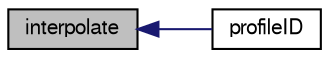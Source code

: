 digraph "interpolate"
{
  bgcolor="transparent";
  edge [fontname="FreeSans",fontsize="10",labelfontname="FreeSans",labelfontsize="10"];
  node [fontname="FreeSans",fontsize="10",shape=record];
  rankdir="LR";
  Node340 [label="interpolate",height=0.2,width=0.4,color="black", fillcolor="grey75", style="filled", fontcolor="black"];
  Node340 -> Node341 [dir="back",color="midnightblue",fontsize="10",style="solid",fontname="FreeSans"];
  Node341 [label="profileID",height=0.2,width=0.4,color="black",URL="$a23482.html#a9f8b0a8b74e048b532c2a28ef7c060f7",tooltip="Return non-const access to the profile ID list. "];
}
